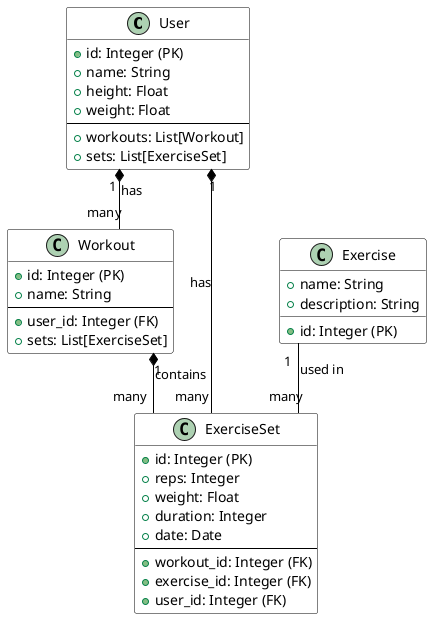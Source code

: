 @startuml Models

skinparam linetype ortho
skinparam class {
    BackgroundColor White
    ArrowColor Black
    BorderColor Black
}

class User {
    + id: Integer (PK)
    + name: String
    + height: Float
    + weight: Float
    --
    + workouts: List[Workout]
    + sets: List[ExerciseSet]
}

class Workout {
    + id: Integer (PK)
    + name: String
    --
    + user_id: Integer (FK)
    + sets: List[ExerciseSet]
}

class ExerciseSet {
    + id: Integer (PK)
    + reps: Integer
    + weight: Float
    + duration: Integer
    + date: Date
    --
    + workout_id: Integer (FK)
    + exercise_id: Integer (FK)
    + user_id: Integer (FK)
}

class Exercise {
    + id: Integer (PK)
    + name: String
    + description: String
}

' Relationships
User "1" *-- "many" Workout : has
User "1" *-- "many" ExerciseSet : has
Workout "1" *-- "many" ExerciseSet : contains
Exercise "1" -- "many" ExerciseSet : used in

@enduml